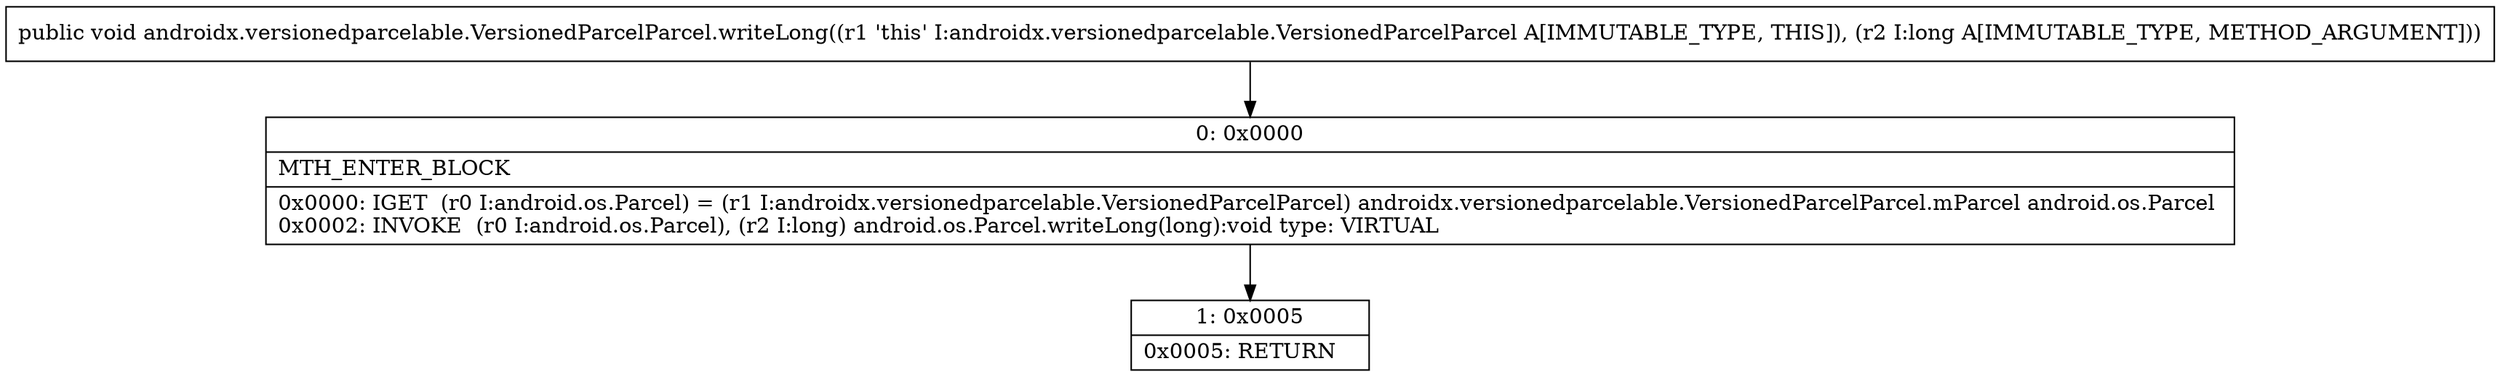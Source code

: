 digraph "CFG forandroidx.versionedparcelable.VersionedParcelParcel.writeLong(J)V" {
Node_0 [shape=record,label="{0\:\ 0x0000|MTH_ENTER_BLOCK\l|0x0000: IGET  (r0 I:android.os.Parcel) = (r1 I:androidx.versionedparcelable.VersionedParcelParcel) androidx.versionedparcelable.VersionedParcelParcel.mParcel android.os.Parcel \l0x0002: INVOKE  (r0 I:android.os.Parcel), (r2 I:long) android.os.Parcel.writeLong(long):void type: VIRTUAL \l}"];
Node_1 [shape=record,label="{1\:\ 0x0005|0x0005: RETURN   \l}"];
MethodNode[shape=record,label="{public void androidx.versionedparcelable.VersionedParcelParcel.writeLong((r1 'this' I:androidx.versionedparcelable.VersionedParcelParcel A[IMMUTABLE_TYPE, THIS]), (r2 I:long A[IMMUTABLE_TYPE, METHOD_ARGUMENT])) }"];
MethodNode -> Node_0;
Node_0 -> Node_1;
}

